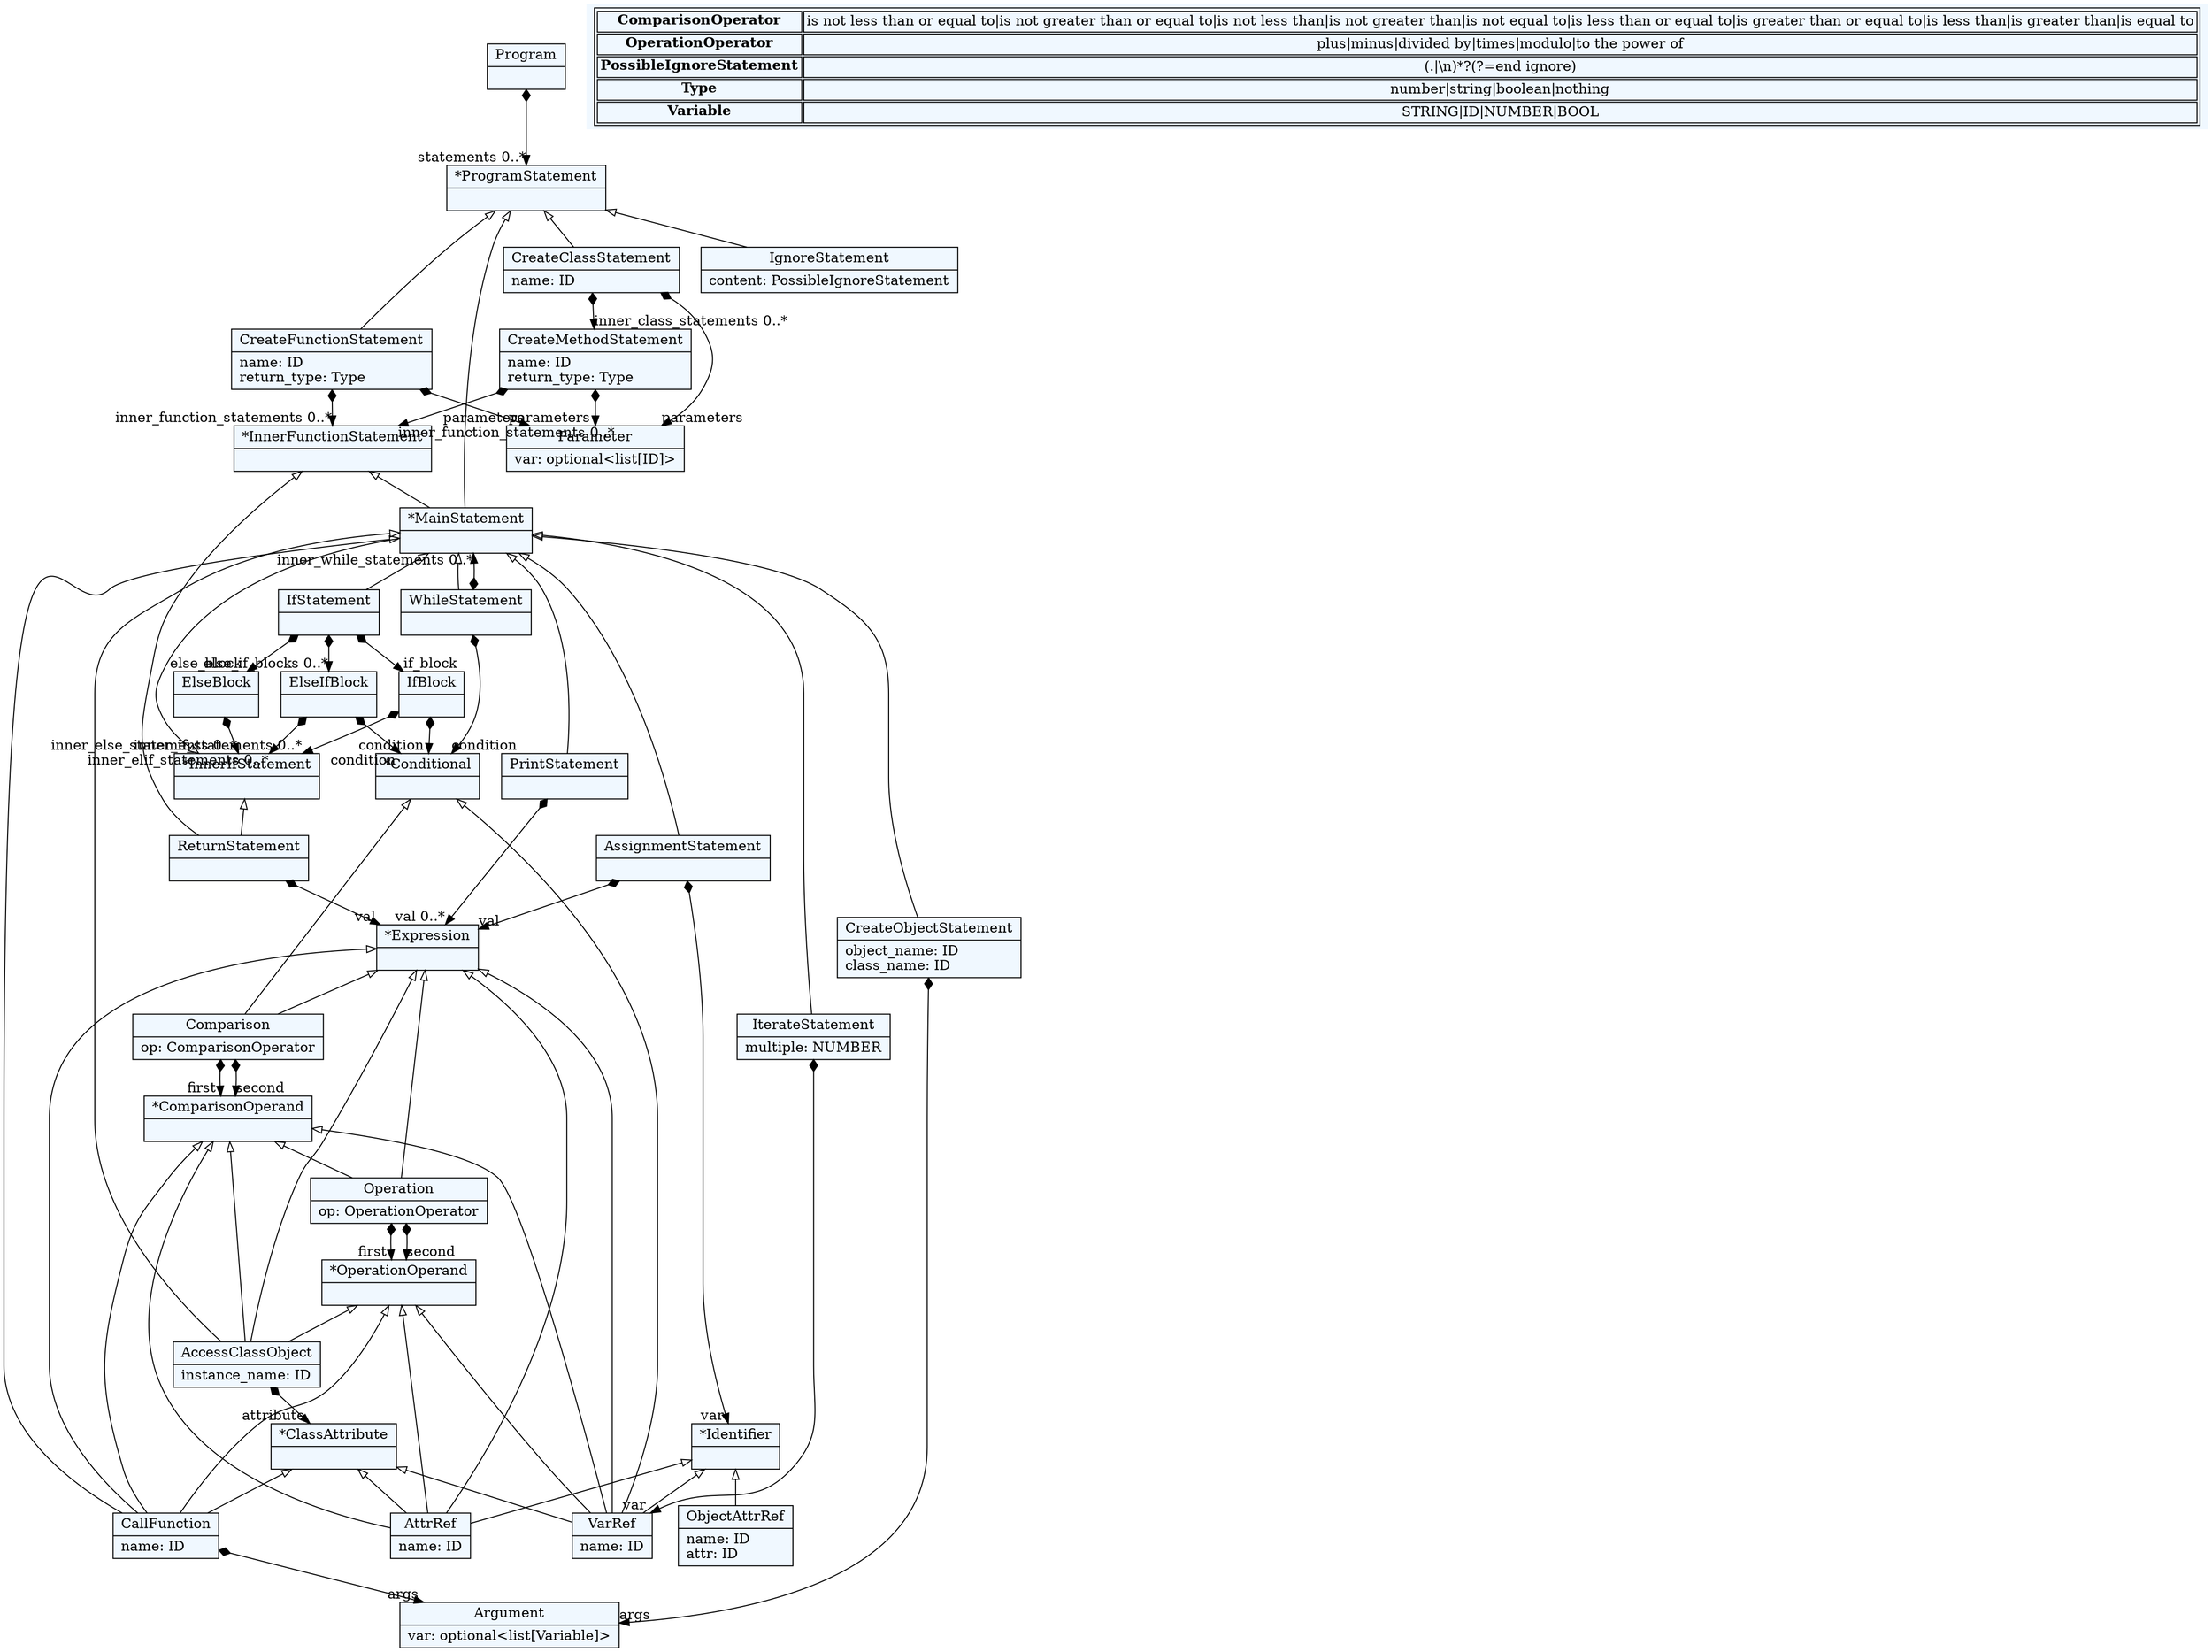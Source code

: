 
    digraph textX {
    fontname = "Bitstream Vera Sans"
    fontsize = 8
    node[
        shape=record,
        style=filled,
        fillcolor=aliceblue
    ]
    nodesep = 0.3
    edge[dir=black,arrowtail=empty]


2225850822208[ label="{Program|}"]

2225851326672[ label="{*ProgramStatement|}"]

2225851323472[ label="{CreateFunctionStatement|name: ID\lreturn_type: Type\l}"]

2225850994624[ label="{CreateClassStatement|name: ID\l}"]

2225850994320[ label="{*MainStatement|}"]

2225850708720[ label="{IgnoreStatement|content: PossibleIgnoreStatement\l}"]

2225850935200[ label="{PrintStatement|}"]

2225851143248[ label="{WhileStatement|}"]

2225851143504[ label="{AssignmentStatement|}"]

2225850432832[ label="{CallFunction|name: ID\l}"]

2225850431872[ label="{IterateStatement|multiple: NUMBER\l}"]

2225850447728[ label="{*InnerFunctionStatement|}"]

2225850449072[ label="{CreateObjectStatement|object_name: ID\lclass_name: ID\l}"]

2225851045232[ label="{AccessClassObject|instance_name: ID\l}"]

2225848875536[ label="{CreateMethodStatement|name: ID\lreturn_type: Type\l}"]

2225851122128[ label="{IfStatement|}"]

2225850622816[ label="{IfBlock|}"]

2225850624576[ label="{ElseIfBlock|}"]

2225851534224[ label="{ElseBlock|}"]

2225851534384[ label="{*InnerIfStatement|}"]

2225850378160[ label="{*Conditional|}"]

2225851442640[ label="{ReturnStatement|}"]

2225851441360[ label="{Operation|op: OperationOperator\l}"]

2225849866192[ label="{Comparison|op: ComparisonOperator\l}"]

2225851571664[ label="{*Identifier|}"]

2225851571792[ label="{*ClassAttribute|}"]

2225851571920[ label="{Parameter|var: optional\<list[ID]\>\l}"]

2225851572048[ label="{Argument|var: optional\<list[Variable]\>\l}"]

2225851572176[ label="{*Expression|}"]

2225851572304[ label="{*OperationOperand|}"]

2225851572560[ label="{*ComparisonOperand|}"]

2225851572816[ label="{VarRef|name: ID\l}"]

2225851572944[ label="{AttrRef|name: ID\l}"]

2225851573072[ label="{ObjectAttrRef|name: ID\lattr: ID\l}"]



2225850822208 -> 2225851326672[arrowtail=diamond, dir=both, headlabel="statements 0..*"]
2225851326672 -> 2225850994320 [dir=back]
2225851326672 -> 2225851323472 [dir=back]
2225851326672 -> 2225850994624 [dir=back]
2225851326672 -> 2225850708720 [dir=back]
2225851323472 -> 2225851571920[arrowtail=diamond, dir=both, headlabel="parameters "]
2225851323472 -> 2225850447728[arrowtail=diamond, dir=both, headlabel="inner_function_statements 0..*"]
2225850994624 -> 2225851571920[arrowtail=diamond, dir=both, headlabel="parameters "]
2225850994624 -> 2225848875536[arrowtail=diamond, dir=both, headlabel="inner_class_statements 0..*"]
2225850994320 -> 2225850431872 [dir=back]
2225850994320 -> 2225850935200 [dir=back]
2225850994320 -> 2225851143504 [dir=back]
2225850994320 -> 2225851143248 [dir=back]
2225850994320 -> 2225851122128 [dir=back]
2225850994320 -> 2225850432832 [dir=back]
2225850994320 -> 2225850449072 [dir=back]
2225850994320 -> 2225851045232 [dir=back]
2225850935200 -> 2225851572176[arrowtail=diamond, dir=both, headlabel="val 0..*"]
2225851143248 -> 2225850378160[arrowtail=diamond, dir=both, headlabel="condition "]
2225851143248 -> 2225850994320[arrowtail=diamond, dir=both, headlabel="inner_while_statements 0..*"]
2225851143504 -> 2225851572176[arrowtail=diamond, dir=both, headlabel="val "]
2225851143504 -> 2225851571664[arrowtail=diamond, dir=both, headlabel="var "]
2225850432832 -> 2225851572048[arrowtail=diamond, dir=both, headlabel="args "]
2225850431872 -> 2225851572816[arrowtail=diamond, dir=both, headlabel="var "]
2225850447728 -> 2225851442640 [dir=back]
2225850447728 -> 2225850994320 [dir=back]
2225850449072 -> 2225851572048[arrowtail=diamond, dir=both, headlabel="args "]
2225851045232 -> 2225851571792[arrowtail=diamond, dir=both, headlabel="attribute "]
2225848875536 -> 2225851571920[arrowtail=diamond, dir=both, headlabel="parameters "]
2225848875536 -> 2225850447728[arrowtail=diamond, dir=both, headlabel="inner_function_statements 0..*"]
2225851122128 -> 2225850622816[arrowtail=diamond, dir=both, headlabel="if_block "]
2225851122128 -> 2225850624576[arrowtail=diamond, dir=both, headlabel="else_if_blocks 0..*"]
2225851122128 -> 2225851534224[arrowtail=diamond, dir=both, headlabel="else_block "]
2225850622816 -> 2225850378160[arrowtail=diamond, dir=both, headlabel="condition "]
2225850622816 -> 2225851534384[arrowtail=diamond, dir=both, headlabel="inner_if_statements 0..*"]
2225850624576 -> 2225850378160[arrowtail=diamond, dir=both, headlabel="condition "]
2225850624576 -> 2225851534384[arrowtail=diamond, dir=both, headlabel="inner_elif_statements 0..*"]
2225851534224 -> 2225851534384[arrowtail=diamond, dir=both, headlabel="inner_else_statements 0..*"]
2225851534384 -> 2225851442640 [dir=back]
2225851534384 -> 2225850994320 [dir=back]
2225850378160 -> 2225849866192 [dir=back]
2225850378160 -> 2225851572816 [dir=back]
2225851442640 -> 2225851572176[arrowtail=diamond, dir=both, headlabel="val "]
2225851441360 -> 2225851572304[arrowtail=diamond, dir=both, headlabel="first "]
2225851441360 -> 2225851572304[arrowtail=diamond, dir=both, headlabel="second "]
2225849866192 -> 2225851572560[arrowtail=diamond, dir=both, headlabel="first "]
2225849866192 -> 2225851572560[arrowtail=diamond, dir=both, headlabel="second "]
2225851571664 -> 2225851573072 [dir=back]
2225851571664 -> 2225851572816 [dir=back]
2225851571664 -> 2225851572944 [dir=back]
2225851571792 -> 2225850432832 [dir=back]
2225851571792 -> 2225851572944 [dir=back]
2225851571792 -> 2225851572816 [dir=back]
2225851572176 -> 2225851441360 [dir=back]
2225851572176 -> 2225849866192 [dir=back]
2225851572176 -> 2225851045232 [dir=back]
2225851572176 -> 2225851572816 [dir=back]
2225851572176 -> 2225851572944 [dir=back]
2225851572176 -> 2225850432832 [dir=back]
2225851572304 -> 2225851045232 [dir=back]
2225851572304 -> 2225851572816 [dir=back]
2225851572304 -> 2225851572944 [dir=back]
2225851572304 -> 2225850432832 [dir=back]
2225851572560 -> 2225851441360 [dir=back]
2225851572560 -> 2225851572816 [dir=back]
2225851572560 -> 2225851572944 [dir=back]
2225851572560 -> 2225851045232 [dir=back]
2225851572560 -> 2225850432832 [dir=back]
match_rules [ shape=plaintext, label=< <table>
	<tr>
		<td><b>ComparisonOperator</b></td><td>is not less than or equal to|is not greater than or equal to|is not less than|is not greater than|is not equal to|is less than or equal to|is greater than or equal to|is less than|is greater than|is equal to</td>
	</tr>
	<tr>
		<td><b>OperationOperator</b></td><td>plus|minus|divided by|times|modulo|to the power of</td>
	</tr>
	<tr>
		<td><b>PossibleIgnoreStatement</b></td><td>(.|\n)*?(?=end ignore)</td>
	</tr>
	<tr>
		<td><b>Type</b></td><td>number|string|boolean|nothing</td>
	</tr>
	<tr>
		<td><b>Variable</b></td><td>STRING|ID|NUMBER|BOOL</td>
	</tr>
</table> >]


}
